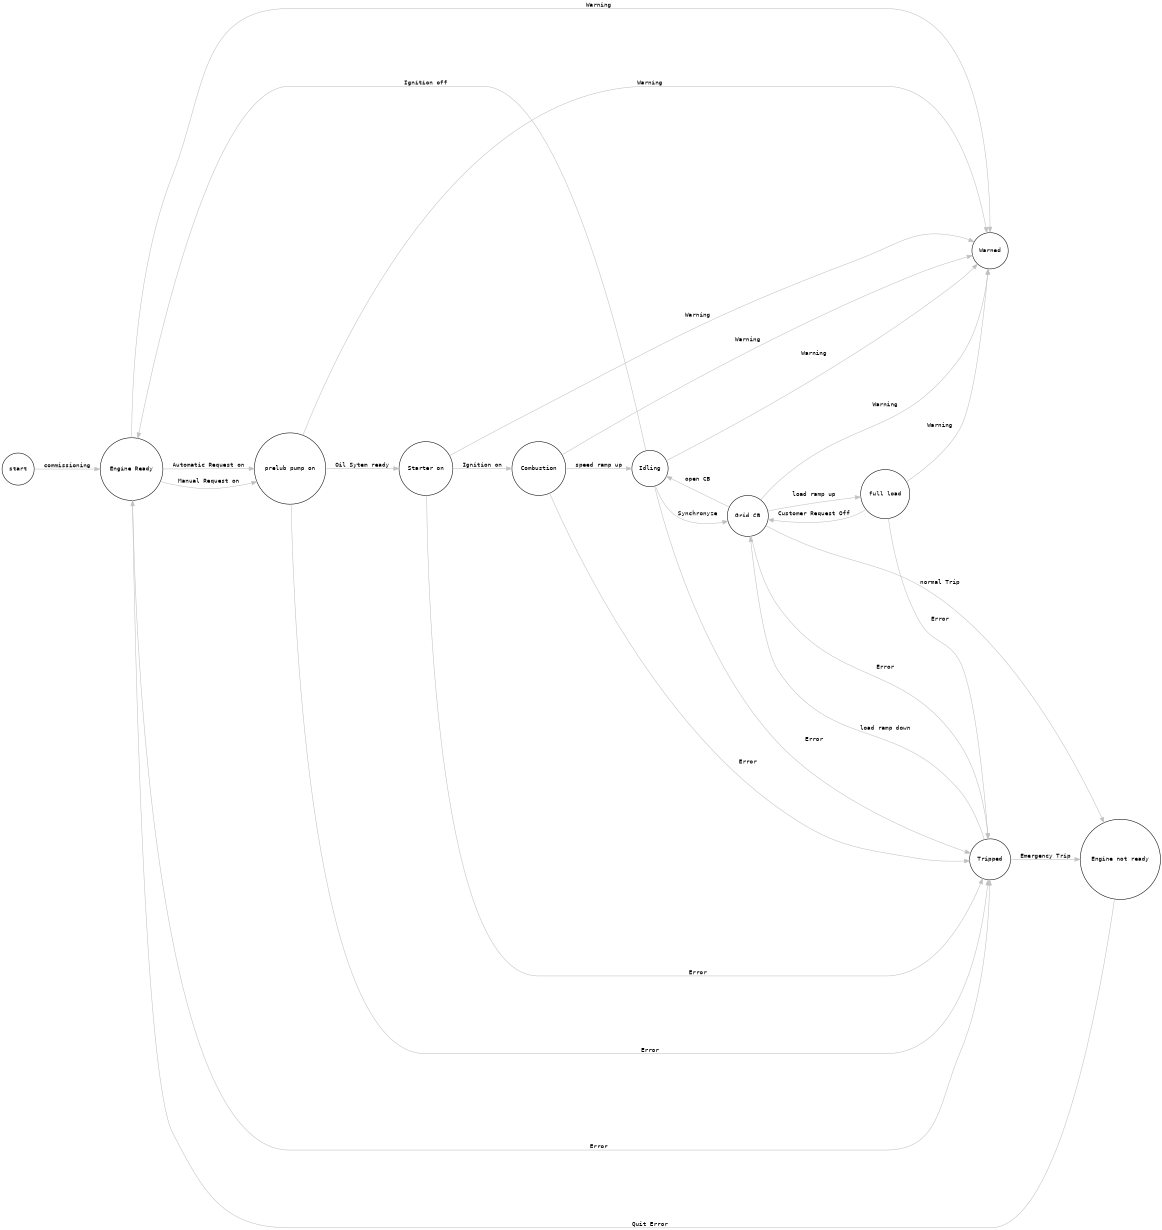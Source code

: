 digraph G {
    graph [rankdir=LR labelfontcolor=red fontname="monospace" nodesep=1.0 size="7.75,10.25"]
    node [fontname="monospace" fontsize=11]
    edge [fontname="monospace" color="grey" fontsize=11]
    
    q0 [label="start" shape="circle"]
    q1 [label="Engine Ready" shape="circle"]
    q2 [label="prelub pump on" shape="circle"]
    q3 [label="Starter on" shape="circle"]
    q4 [label="Combustion" shape="circle"]
    q5 [label="Idling" shape="circle"]
    q6 [label="Grid CB" shape="circle"]
    q7 [label="full load" shape="circle"]
    q8 [label="Tripped" shape="circle"]
    q10 [label="Warned" shape="circle"]
    q9 [label="Engine not ready" shape="circle"]

 
    q0 -> q1 [label="commissioning"]
    q1 -> q2 [label="Automatic Request on"]
    q1 -> q2 [label="Manual Request on"]
    q2 -> q3 [label="Oil Sytem ready"]
    q3 -> q4 [label="Ignition on"]
    q4 -> q5 [label="speed ramp up"]
    q5 -> q6 [label="Synchronyze"]
    q6 -> q7 [label="load ramp up"]
    q8 -> q9 [label="Emergency Trip"]
    q8 -> q6 [label="load ramp down"]
    q6 -> q9 [label="normal Trip"]
    q7 -> q6 [label="Customer Request Off"]
    q6 -> q5 [label="open CB"]
    q5 -> q1 [label="Ignition off"]

    q1 -> q8 [label="Error"]
    q2 -> q8 [label="Error"]
    q3 -> q8 [label="Error"]
    q4 -> q8 [label="Error"]
    q5 -> q8 [label="Error"]
    q6 -> q8 [label="Error"]
    q7 -> q8 [label="Error"]
    q1 -> q10 [label="Warning"]
    q2 -> q10 [label="Warning"]
    q3 -> q10 [label="Warning"]
    q4 -> q10 [label="Warning"]
    q5 -> q10 [label="Warning"]
    q6 -> q10 [label="Warning"]
    q7 -> q10 [label="Warning"]
    q9 -> q1 [label="Quit Error"]
}
